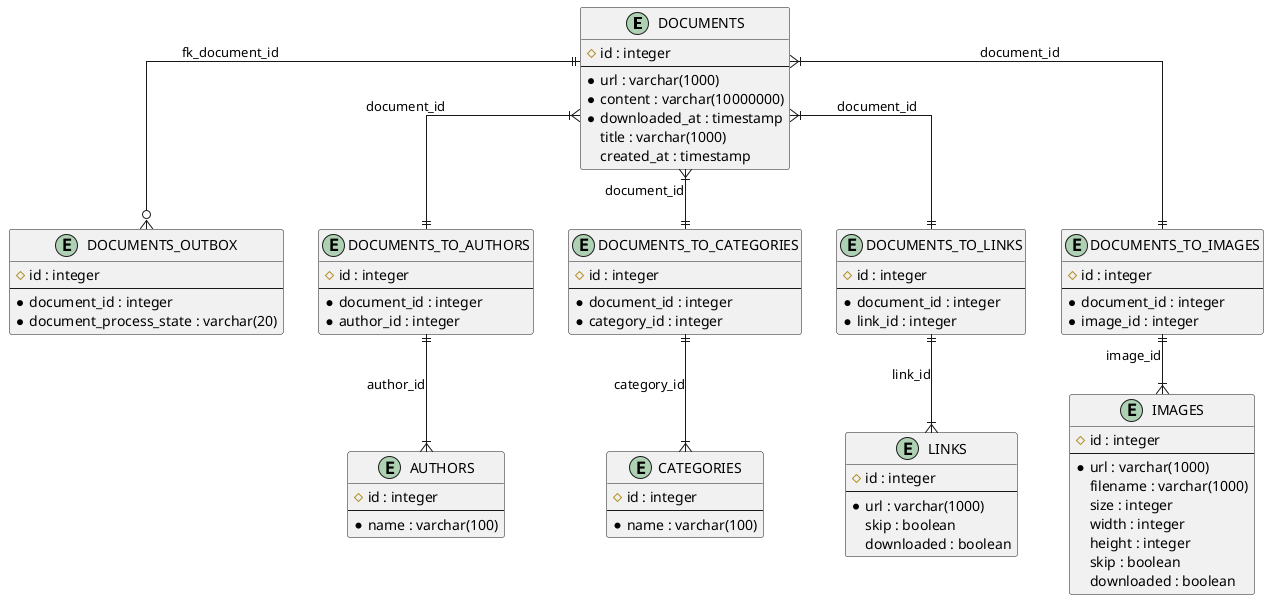 @startuml
skinparam linetype ortho

' Tabellendefinitionen
entity DOCUMENTS {
  # id : integer
  --
  * url : varchar(1000)
  * content : varchar(10000000)
  * downloaded_at : timestamp
  title : varchar(1000)
  created_at : timestamp
}

entity DOCUMENTS_OUTBOX {
  # id : integer
  --
  * document_id : integer
  * document_process_state : varchar(20)
}

entity AUTHORS {
  # id : integer
  --
  * name : varchar(100)
}

entity DOCUMENTS_TO_AUTHORS {
  # id : integer
  --
  * document_id : integer
  * author_id : integer
}

entity CATEGORIES {
  # id : integer
  --
  * name : varchar(100)
}

entity DOCUMENTS_TO_CATEGORIES {
  # id : integer
  --
  * document_id : integer
  * category_id : integer
}

entity LINKS {
  # id : integer
  --
  * url : varchar(1000)
  skip : boolean
  downloaded : boolean
}

entity DOCUMENTS_TO_LINKS {
  # id : integer
  --
  * document_id : integer
  * link_id : integer
}

entity IMAGES {
  # id : integer
  --
  * url : varchar(1000)
  filename : varchar(1000)
  size : integer
  width : integer
  height : integer
  skip : boolean
  downloaded : boolean
}

entity DOCUMENTS_TO_IMAGES {
  # id : integer
  --
  * document_id : integer
  * image_id : integer
}

' Beziehungen (angenommen: NOT NULL FK = zwingend/Mandatory '||--')

' DOCUMENTS_OUTBOX (1:1/1:n, zwingend)
DOCUMENTS ||--o{ DOCUMENTS_OUTBOX : fk_document_id

' DOCUMENTS <-> AUTHORS (n:m über DOCUMENTS_TO_AUTHORS)
DOCUMENTS }|--|| DOCUMENTS_TO_AUTHORS : document_id
DOCUMENTS_TO_AUTHORS ||--|{ AUTHORS: author_id

' DOCUMENTS <-> CATEGORIES (n:m über DOCUMENTS_TO_CATEGORIES)
DOCUMENTS }|--|| DOCUMENTS_TO_CATEGORIES : document_id
DOCUMENTS_TO_CATEGORIES ||--|{ CATEGORIES: category_id

' DOCUMENTS <-> LINKS (n:m über DOCUMENTS_TO_LINKS)
DOCUMENTS }|--|| DOCUMENTS_TO_LINKS : document_id
DOCUMENTS_TO_LINKS ||--|{ LINKS: link_id

' DOCUMENTS <-> IMAGES (n:m über DOCUMENTS_TO_IMAGES)
DOCUMENTS }|--|| DOCUMENTS_TO_IMAGES : document_id
DOCUMENTS_TO_IMAGES ||--|{ IMAGES: image_id

@enduml